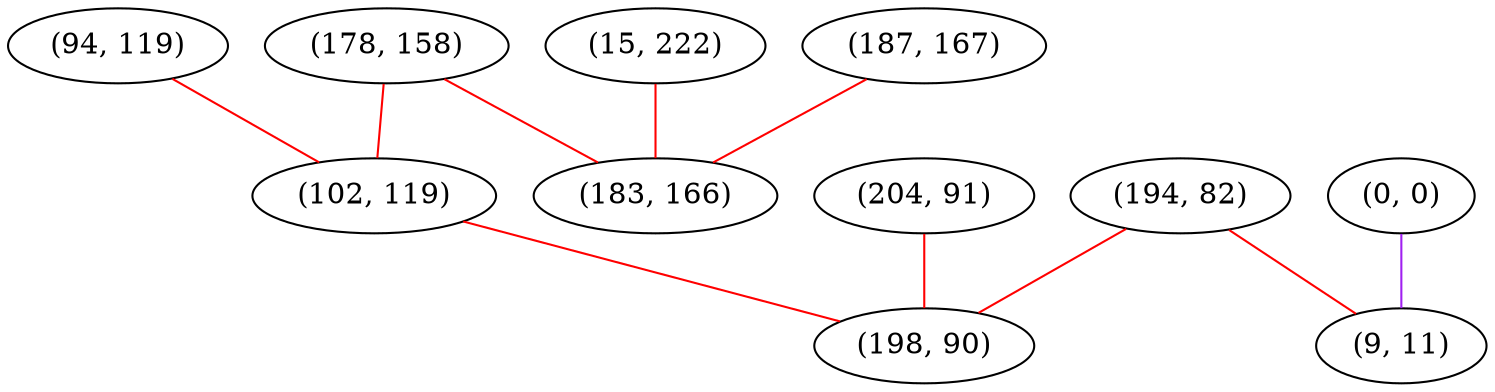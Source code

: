 graph "" {
"(178, 158)";
"(204, 91)";
"(194, 82)";
"(15, 222)";
"(94, 119)";
"(0, 0)";
"(187, 167)";
"(9, 11)";
"(102, 119)";
"(183, 166)";
"(198, 90)";
"(178, 158)" -- "(183, 166)"  [color=red, key=0, weight=1];
"(178, 158)" -- "(102, 119)"  [color=red, key=0, weight=1];
"(204, 91)" -- "(198, 90)"  [color=red, key=0, weight=1];
"(194, 82)" -- "(198, 90)"  [color=red, key=0, weight=1];
"(194, 82)" -- "(9, 11)"  [color=red, key=0, weight=1];
"(15, 222)" -- "(183, 166)"  [color=red, key=0, weight=1];
"(94, 119)" -- "(102, 119)"  [color=red, key=0, weight=1];
"(0, 0)" -- "(9, 11)"  [color=purple, key=0, weight=4];
"(187, 167)" -- "(183, 166)"  [color=red, key=0, weight=1];
"(102, 119)" -- "(198, 90)"  [color=red, key=0, weight=1];
}
